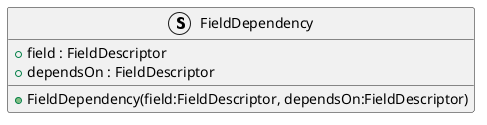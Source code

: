@startuml
struct FieldDependency {
    + field : FieldDescriptor
    + dependsOn : FieldDescriptor
    + FieldDependency(field:FieldDescriptor, dependsOn:FieldDescriptor)
}
@enduml
